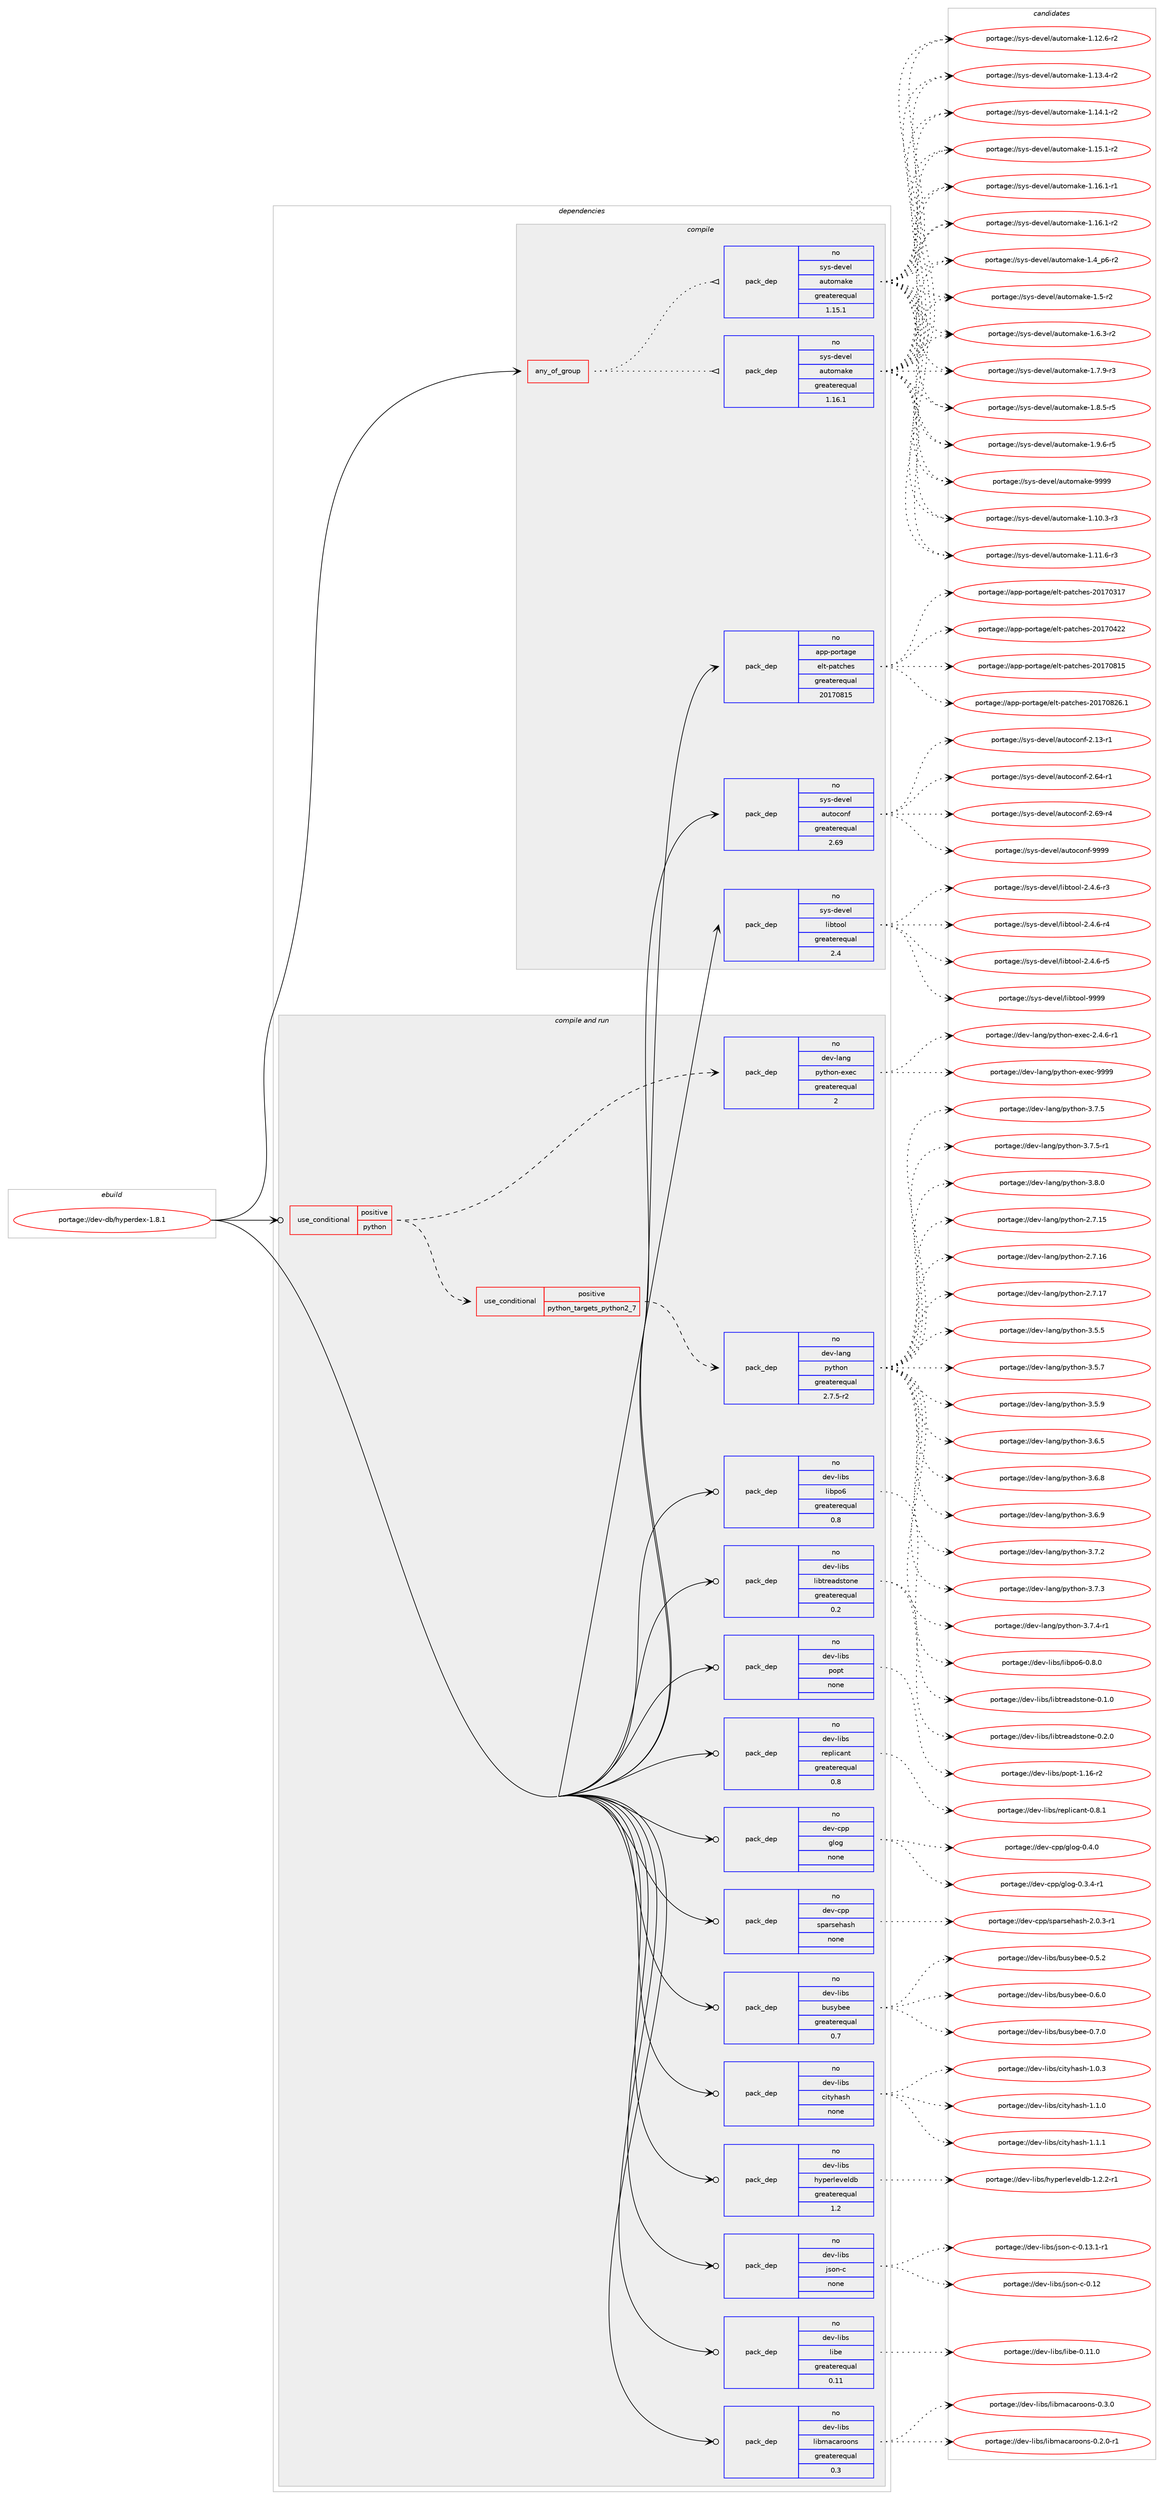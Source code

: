 digraph prolog {

# *************
# Graph options
# *************

newrank=true;
concentrate=true;
compound=true;
graph [rankdir=LR,fontname=Helvetica,fontsize=10,ranksep=1.5];#, ranksep=2.5, nodesep=0.2];
edge  [arrowhead=vee];
node  [fontname=Helvetica,fontsize=10];

# **********
# The ebuild
# **********

subgraph cluster_leftcol {
color=gray;
rank=same;
label=<<i>ebuild</i>>;
id [label="portage://dev-db/hyperdex-1.8.1", color=red, width=4, href="../dev-db/hyperdex-1.8.1.svg"];
}

# ****************
# The dependencies
# ****************

subgraph cluster_midcol {
color=gray;
label=<<i>dependencies</i>>;
subgraph cluster_compile {
fillcolor="#eeeeee";
style=filled;
label=<<i>compile</i>>;
subgraph any1128 {
dependency53678 [label=<<TABLE BORDER="0" CELLBORDER="1" CELLSPACING="0" CELLPADDING="4"><TR><TD CELLPADDING="10">any_of_group</TD></TR></TABLE>>, shape=none, color=red];subgraph pack40475 {
dependency53679 [label=<<TABLE BORDER="0" CELLBORDER="1" CELLSPACING="0" CELLPADDING="4" WIDTH="220"><TR><TD ROWSPAN="6" CELLPADDING="30">pack_dep</TD></TR><TR><TD WIDTH="110">no</TD></TR><TR><TD>sys-devel</TD></TR><TR><TD>automake</TD></TR><TR><TD>greaterequal</TD></TR><TR><TD>1.16.1</TD></TR></TABLE>>, shape=none, color=blue];
}
dependency53678:e -> dependency53679:w [weight=20,style="dotted",arrowhead="oinv"];
subgraph pack40476 {
dependency53680 [label=<<TABLE BORDER="0" CELLBORDER="1" CELLSPACING="0" CELLPADDING="4" WIDTH="220"><TR><TD ROWSPAN="6" CELLPADDING="30">pack_dep</TD></TR><TR><TD WIDTH="110">no</TD></TR><TR><TD>sys-devel</TD></TR><TR><TD>automake</TD></TR><TR><TD>greaterequal</TD></TR><TR><TD>1.15.1</TD></TR></TABLE>>, shape=none, color=blue];
}
dependency53678:e -> dependency53680:w [weight=20,style="dotted",arrowhead="oinv"];
}
id:e -> dependency53678:w [weight=20,style="solid",arrowhead="vee"];
subgraph pack40477 {
dependency53681 [label=<<TABLE BORDER="0" CELLBORDER="1" CELLSPACING="0" CELLPADDING="4" WIDTH="220"><TR><TD ROWSPAN="6" CELLPADDING="30">pack_dep</TD></TR><TR><TD WIDTH="110">no</TD></TR><TR><TD>app-portage</TD></TR><TR><TD>elt-patches</TD></TR><TR><TD>greaterequal</TD></TR><TR><TD>20170815</TD></TR></TABLE>>, shape=none, color=blue];
}
id:e -> dependency53681:w [weight=20,style="solid",arrowhead="vee"];
subgraph pack40478 {
dependency53682 [label=<<TABLE BORDER="0" CELLBORDER="1" CELLSPACING="0" CELLPADDING="4" WIDTH="220"><TR><TD ROWSPAN="6" CELLPADDING="30">pack_dep</TD></TR><TR><TD WIDTH="110">no</TD></TR><TR><TD>sys-devel</TD></TR><TR><TD>autoconf</TD></TR><TR><TD>greaterequal</TD></TR><TR><TD>2.69</TD></TR></TABLE>>, shape=none, color=blue];
}
id:e -> dependency53682:w [weight=20,style="solid",arrowhead="vee"];
subgraph pack40479 {
dependency53683 [label=<<TABLE BORDER="0" CELLBORDER="1" CELLSPACING="0" CELLPADDING="4" WIDTH="220"><TR><TD ROWSPAN="6" CELLPADDING="30">pack_dep</TD></TR><TR><TD WIDTH="110">no</TD></TR><TR><TD>sys-devel</TD></TR><TR><TD>libtool</TD></TR><TR><TD>greaterequal</TD></TR><TR><TD>2.4</TD></TR></TABLE>>, shape=none, color=blue];
}
id:e -> dependency53683:w [weight=20,style="solid",arrowhead="vee"];
}
subgraph cluster_compileandrun {
fillcolor="#eeeeee";
style=filled;
label=<<i>compile and run</i>>;
subgraph cond12047 {
dependency53684 [label=<<TABLE BORDER="0" CELLBORDER="1" CELLSPACING="0" CELLPADDING="4"><TR><TD ROWSPAN="3" CELLPADDING="10">use_conditional</TD></TR><TR><TD>positive</TD></TR><TR><TD>python</TD></TR></TABLE>>, shape=none, color=red];
subgraph cond12048 {
dependency53685 [label=<<TABLE BORDER="0" CELLBORDER="1" CELLSPACING="0" CELLPADDING="4"><TR><TD ROWSPAN="3" CELLPADDING="10">use_conditional</TD></TR><TR><TD>positive</TD></TR><TR><TD>python_targets_python2_7</TD></TR></TABLE>>, shape=none, color=red];
subgraph pack40480 {
dependency53686 [label=<<TABLE BORDER="0" CELLBORDER="1" CELLSPACING="0" CELLPADDING="4" WIDTH="220"><TR><TD ROWSPAN="6" CELLPADDING="30">pack_dep</TD></TR><TR><TD WIDTH="110">no</TD></TR><TR><TD>dev-lang</TD></TR><TR><TD>python</TD></TR><TR><TD>greaterequal</TD></TR><TR><TD>2.7.5-r2</TD></TR></TABLE>>, shape=none, color=blue];
}
dependency53685:e -> dependency53686:w [weight=20,style="dashed",arrowhead="vee"];
}
dependency53684:e -> dependency53685:w [weight=20,style="dashed",arrowhead="vee"];
subgraph pack40481 {
dependency53687 [label=<<TABLE BORDER="0" CELLBORDER="1" CELLSPACING="0" CELLPADDING="4" WIDTH="220"><TR><TD ROWSPAN="6" CELLPADDING="30">pack_dep</TD></TR><TR><TD WIDTH="110">no</TD></TR><TR><TD>dev-lang</TD></TR><TR><TD>python-exec</TD></TR><TR><TD>greaterequal</TD></TR><TR><TD>2</TD></TR></TABLE>>, shape=none, color=blue];
}
dependency53684:e -> dependency53687:w [weight=20,style="dashed",arrowhead="vee"];
}
id:e -> dependency53684:w [weight=20,style="solid",arrowhead="odotvee"];
subgraph pack40482 {
dependency53688 [label=<<TABLE BORDER="0" CELLBORDER="1" CELLSPACING="0" CELLPADDING="4" WIDTH="220"><TR><TD ROWSPAN="6" CELLPADDING="30">pack_dep</TD></TR><TR><TD WIDTH="110">no</TD></TR><TR><TD>dev-cpp</TD></TR><TR><TD>glog</TD></TR><TR><TD>none</TD></TR><TR><TD></TD></TR></TABLE>>, shape=none, color=blue];
}
id:e -> dependency53688:w [weight=20,style="solid",arrowhead="odotvee"];
subgraph pack40483 {
dependency53689 [label=<<TABLE BORDER="0" CELLBORDER="1" CELLSPACING="0" CELLPADDING="4" WIDTH="220"><TR><TD ROWSPAN="6" CELLPADDING="30">pack_dep</TD></TR><TR><TD WIDTH="110">no</TD></TR><TR><TD>dev-cpp</TD></TR><TR><TD>sparsehash</TD></TR><TR><TD>none</TD></TR><TR><TD></TD></TR></TABLE>>, shape=none, color=blue];
}
id:e -> dependency53689:w [weight=20,style="solid",arrowhead="odotvee"];
subgraph pack40484 {
dependency53690 [label=<<TABLE BORDER="0" CELLBORDER="1" CELLSPACING="0" CELLPADDING="4" WIDTH="220"><TR><TD ROWSPAN="6" CELLPADDING="30">pack_dep</TD></TR><TR><TD WIDTH="110">no</TD></TR><TR><TD>dev-libs</TD></TR><TR><TD>busybee</TD></TR><TR><TD>greaterequal</TD></TR><TR><TD>0.7</TD></TR></TABLE>>, shape=none, color=blue];
}
id:e -> dependency53690:w [weight=20,style="solid",arrowhead="odotvee"];
subgraph pack40485 {
dependency53691 [label=<<TABLE BORDER="0" CELLBORDER="1" CELLSPACING="0" CELLPADDING="4" WIDTH="220"><TR><TD ROWSPAN="6" CELLPADDING="30">pack_dep</TD></TR><TR><TD WIDTH="110">no</TD></TR><TR><TD>dev-libs</TD></TR><TR><TD>cityhash</TD></TR><TR><TD>none</TD></TR><TR><TD></TD></TR></TABLE>>, shape=none, color=blue];
}
id:e -> dependency53691:w [weight=20,style="solid",arrowhead="odotvee"];
subgraph pack40486 {
dependency53692 [label=<<TABLE BORDER="0" CELLBORDER="1" CELLSPACING="0" CELLPADDING="4" WIDTH="220"><TR><TD ROWSPAN="6" CELLPADDING="30">pack_dep</TD></TR><TR><TD WIDTH="110">no</TD></TR><TR><TD>dev-libs</TD></TR><TR><TD>hyperleveldb</TD></TR><TR><TD>greaterequal</TD></TR><TR><TD>1.2</TD></TR></TABLE>>, shape=none, color=blue];
}
id:e -> dependency53692:w [weight=20,style="solid",arrowhead="odotvee"];
subgraph pack40487 {
dependency53693 [label=<<TABLE BORDER="0" CELLBORDER="1" CELLSPACING="0" CELLPADDING="4" WIDTH="220"><TR><TD ROWSPAN="6" CELLPADDING="30">pack_dep</TD></TR><TR><TD WIDTH="110">no</TD></TR><TR><TD>dev-libs</TD></TR><TR><TD>json-c</TD></TR><TR><TD>none</TD></TR><TR><TD></TD></TR></TABLE>>, shape=none, color=blue];
}
id:e -> dependency53693:w [weight=20,style="solid",arrowhead="odotvee"];
subgraph pack40488 {
dependency53694 [label=<<TABLE BORDER="0" CELLBORDER="1" CELLSPACING="0" CELLPADDING="4" WIDTH="220"><TR><TD ROWSPAN="6" CELLPADDING="30">pack_dep</TD></TR><TR><TD WIDTH="110">no</TD></TR><TR><TD>dev-libs</TD></TR><TR><TD>libe</TD></TR><TR><TD>greaterequal</TD></TR><TR><TD>0.11</TD></TR></TABLE>>, shape=none, color=blue];
}
id:e -> dependency53694:w [weight=20,style="solid",arrowhead="odotvee"];
subgraph pack40489 {
dependency53695 [label=<<TABLE BORDER="0" CELLBORDER="1" CELLSPACING="0" CELLPADDING="4" WIDTH="220"><TR><TD ROWSPAN="6" CELLPADDING="30">pack_dep</TD></TR><TR><TD WIDTH="110">no</TD></TR><TR><TD>dev-libs</TD></TR><TR><TD>libmacaroons</TD></TR><TR><TD>greaterequal</TD></TR><TR><TD>0.3</TD></TR></TABLE>>, shape=none, color=blue];
}
id:e -> dependency53695:w [weight=20,style="solid",arrowhead="odotvee"];
subgraph pack40490 {
dependency53696 [label=<<TABLE BORDER="0" CELLBORDER="1" CELLSPACING="0" CELLPADDING="4" WIDTH="220"><TR><TD ROWSPAN="6" CELLPADDING="30">pack_dep</TD></TR><TR><TD WIDTH="110">no</TD></TR><TR><TD>dev-libs</TD></TR><TR><TD>libpo6</TD></TR><TR><TD>greaterequal</TD></TR><TR><TD>0.8</TD></TR></TABLE>>, shape=none, color=blue];
}
id:e -> dependency53696:w [weight=20,style="solid",arrowhead="odotvee"];
subgraph pack40491 {
dependency53697 [label=<<TABLE BORDER="0" CELLBORDER="1" CELLSPACING="0" CELLPADDING="4" WIDTH="220"><TR><TD ROWSPAN="6" CELLPADDING="30">pack_dep</TD></TR><TR><TD WIDTH="110">no</TD></TR><TR><TD>dev-libs</TD></TR><TR><TD>libtreadstone</TD></TR><TR><TD>greaterequal</TD></TR><TR><TD>0.2</TD></TR></TABLE>>, shape=none, color=blue];
}
id:e -> dependency53697:w [weight=20,style="solid",arrowhead="odotvee"];
subgraph pack40492 {
dependency53698 [label=<<TABLE BORDER="0" CELLBORDER="1" CELLSPACING="0" CELLPADDING="4" WIDTH="220"><TR><TD ROWSPAN="6" CELLPADDING="30">pack_dep</TD></TR><TR><TD WIDTH="110">no</TD></TR><TR><TD>dev-libs</TD></TR><TR><TD>popt</TD></TR><TR><TD>none</TD></TR><TR><TD></TD></TR></TABLE>>, shape=none, color=blue];
}
id:e -> dependency53698:w [weight=20,style="solid",arrowhead="odotvee"];
subgraph pack40493 {
dependency53699 [label=<<TABLE BORDER="0" CELLBORDER="1" CELLSPACING="0" CELLPADDING="4" WIDTH="220"><TR><TD ROWSPAN="6" CELLPADDING="30">pack_dep</TD></TR><TR><TD WIDTH="110">no</TD></TR><TR><TD>dev-libs</TD></TR><TR><TD>replicant</TD></TR><TR><TD>greaterequal</TD></TR><TR><TD>0.8</TD></TR></TABLE>>, shape=none, color=blue];
}
id:e -> dependency53699:w [weight=20,style="solid",arrowhead="odotvee"];
}
subgraph cluster_run {
fillcolor="#eeeeee";
style=filled;
label=<<i>run</i>>;
}
}

# **************
# The candidates
# **************

subgraph cluster_choices {
rank=same;
color=gray;
label=<<i>candidates</i>>;

subgraph choice40475 {
color=black;
nodesep=1;
choiceportage11512111545100101118101108479711711611110997107101454946494846514511451 [label="portage://sys-devel/automake-1.10.3-r3", color=red, width=4,href="../sys-devel/automake-1.10.3-r3.svg"];
choiceportage11512111545100101118101108479711711611110997107101454946494946544511451 [label="portage://sys-devel/automake-1.11.6-r3", color=red, width=4,href="../sys-devel/automake-1.11.6-r3.svg"];
choiceportage11512111545100101118101108479711711611110997107101454946495046544511450 [label="portage://sys-devel/automake-1.12.6-r2", color=red, width=4,href="../sys-devel/automake-1.12.6-r2.svg"];
choiceportage11512111545100101118101108479711711611110997107101454946495146524511450 [label="portage://sys-devel/automake-1.13.4-r2", color=red, width=4,href="../sys-devel/automake-1.13.4-r2.svg"];
choiceportage11512111545100101118101108479711711611110997107101454946495246494511450 [label="portage://sys-devel/automake-1.14.1-r2", color=red, width=4,href="../sys-devel/automake-1.14.1-r2.svg"];
choiceportage11512111545100101118101108479711711611110997107101454946495346494511450 [label="portage://sys-devel/automake-1.15.1-r2", color=red, width=4,href="../sys-devel/automake-1.15.1-r2.svg"];
choiceportage11512111545100101118101108479711711611110997107101454946495446494511449 [label="portage://sys-devel/automake-1.16.1-r1", color=red, width=4,href="../sys-devel/automake-1.16.1-r1.svg"];
choiceportage11512111545100101118101108479711711611110997107101454946495446494511450 [label="portage://sys-devel/automake-1.16.1-r2", color=red, width=4,href="../sys-devel/automake-1.16.1-r2.svg"];
choiceportage115121115451001011181011084797117116111109971071014549465295112544511450 [label="portage://sys-devel/automake-1.4_p6-r2", color=red, width=4,href="../sys-devel/automake-1.4_p6-r2.svg"];
choiceportage11512111545100101118101108479711711611110997107101454946534511450 [label="portage://sys-devel/automake-1.5-r2", color=red, width=4,href="../sys-devel/automake-1.5-r2.svg"];
choiceportage115121115451001011181011084797117116111109971071014549465446514511450 [label="portage://sys-devel/automake-1.6.3-r2", color=red, width=4,href="../sys-devel/automake-1.6.3-r2.svg"];
choiceportage115121115451001011181011084797117116111109971071014549465546574511451 [label="portage://sys-devel/automake-1.7.9-r3", color=red, width=4,href="../sys-devel/automake-1.7.9-r3.svg"];
choiceportage115121115451001011181011084797117116111109971071014549465646534511453 [label="portage://sys-devel/automake-1.8.5-r5", color=red, width=4,href="../sys-devel/automake-1.8.5-r5.svg"];
choiceportage115121115451001011181011084797117116111109971071014549465746544511453 [label="portage://sys-devel/automake-1.9.6-r5", color=red, width=4,href="../sys-devel/automake-1.9.6-r5.svg"];
choiceportage115121115451001011181011084797117116111109971071014557575757 [label="portage://sys-devel/automake-9999", color=red, width=4,href="../sys-devel/automake-9999.svg"];
dependency53679:e -> choiceportage11512111545100101118101108479711711611110997107101454946494846514511451:w [style=dotted,weight="100"];
dependency53679:e -> choiceportage11512111545100101118101108479711711611110997107101454946494946544511451:w [style=dotted,weight="100"];
dependency53679:e -> choiceportage11512111545100101118101108479711711611110997107101454946495046544511450:w [style=dotted,weight="100"];
dependency53679:e -> choiceportage11512111545100101118101108479711711611110997107101454946495146524511450:w [style=dotted,weight="100"];
dependency53679:e -> choiceportage11512111545100101118101108479711711611110997107101454946495246494511450:w [style=dotted,weight="100"];
dependency53679:e -> choiceportage11512111545100101118101108479711711611110997107101454946495346494511450:w [style=dotted,weight="100"];
dependency53679:e -> choiceportage11512111545100101118101108479711711611110997107101454946495446494511449:w [style=dotted,weight="100"];
dependency53679:e -> choiceportage11512111545100101118101108479711711611110997107101454946495446494511450:w [style=dotted,weight="100"];
dependency53679:e -> choiceportage115121115451001011181011084797117116111109971071014549465295112544511450:w [style=dotted,weight="100"];
dependency53679:e -> choiceportage11512111545100101118101108479711711611110997107101454946534511450:w [style=dotted,weight="100"];
dependency53679:e -> choiceportage115121115451001011181011084797117116111109971071014549465446514511450:w [style=dotted,weight="100"];
dependency53679:e -> choiceportage115121115451001011181011084797117116111109971071014549465546574511451:w [style=dotted,weight="100"];
dependency53679:e -> choiceportage115121115451001011181011084797117116111109971071014549465646534511453:w [style=dotted,weight="100"];
dependency53679:e -> choiceportage115121115451001011181011084797117116111109971071014549465746544511453:w [style=dotted,weight="100"];
dependency53679:e -> choiceportage115121115451001011181011084797117116111109971071014557575757:w [style=dotted,weight="100"];
}
subgraph choice40476 {
color=black;
nodesep=1;
choiceportage11512111545100101118101108479711711611110997107101454946494846514511451 [label="portage://sys-devel/automake-1.10.3-r3", color=red, width=4,href="../sys-devel/automake-1.10.3-r3.svg"];
choiceportage11512111545100101118101108479711711611110997107101454946494946544511451 [label="portage://sys-devel/automake-1.11.6-r3", color=red, width=4,href="../sys-devel/automake-1.11.6-r3.svg"];
choiceportage11512111545100101118101108479711711611110997107101454946495046544511450 [label="portage://sys-devel/automake-1.12.6-r2", color=red, width=4,href="../sys-devel/automake-1.12.6-r2.svg"];
choiceportage11512111545100101118101108479711711611110997107101454946495146524511450 [label="portage://sys-devel/automake-1.13.4-r2", color=red, width=4,href="../sys-devel/automake-1.13.4-r2.svg"];
choiceportage11512111545100101118101108479711711611110997107101454946495246494511450 [label="portage://sys-devel/automake-1.14.1-r2", color=red, width=4,href="../sys-devel/automake-1.14.1-r2.svg"];
choiceportage11512111545100101118101108479711711611110997107101454946495346494511450 [label="portage://sys-devel/automake-1.15.1-r2", color=red, width=4,href="../sys-devel/automake-1.15.1-r2.svg"];
choiceportage11512111545100101118101108479711711611110997107101454946495446494511449 [label="portage://sys-devel/automake-1.16.1-r1", color=red, width=4,href="../sys-devel/automake-1.16.1-r1.svg"];
choiceportage11512111545100101118101108479711711611110997107101454946495446494511450 [label="portage://sys-devel/automake-1.16.1-r2", color=red, width=4,href="../sys-devel/automake-1.16.1-r2.svg"];
choiceportage115121115451001011181011084797117116111109971071014549465295112544511450 [label="portage://sys-devel/automake-1.4_p6-r2", color=red, width=4,href="../sys-devel/automake-1.4_p6-r2.svg"];
choiceportage11512111545100101118101108479711711611110997107101454946534511450 [label="portage://sys-devel/automake-1.5-r2", color=red, width=4,href="../sys-devel/automake-1.5-r2.svg"];
choiceportage115121115451001011181011084797117116111109971071014549465446514511450 [label="portage://sys-devel/automake-1.6.3-r2", color=red, width=4,href="../sys-devel/automake-1.6.3-r2.svg"];
choiceportage115121115451001011181011084797117116111109971071014549465546574511451 [label="portage://sys-devel/automake-1.7.9-r3", color=red, width=4,href="../sys-devel/automake-1.7.9-r3.svg"];
choiceportage115121115451001011181011084797117116111109971071014549465646534511453 [label="portage://sys-devel/automake-1.8.5-r5", color=red, width=4,href="../sys-devel/automake-1.8.5-r5.svg"];
choiceportage115121115451001011181011084797117116111109971071014549465746544511453 [label="portage://sys-devel/automake-1.9.6-r5", color=red, width=4,href="../sys-devel/automake-1.9.6-r5.svg"];
choiceportage115121115451001011181011084797117116111109971071014557575757 [label="portage://sys-devel/automake-9999", color=red, width=4,href="../sys-devel/automake-9999.svg"];
dependency53680:e -> choiceportage11512111545100101118101108479711711611110997107101454946494846514511451:w [style=dotted,weight="100"];
dependency53680:e -> choiceportage11512111545100101118101108479711711611110997107101454946494946544511451:w [style=dotted,weight="100"];
dependency53680:e -> choiceportage11512111545100101118101108479711711611110997107101454946495046544511450:w [style=dotted,weight="100"];
dependency53680:e -> choiceportage11512111545100101118101108479711711611110997107101454946495146524511450:w [style=dotted,weight="100"];
dependency53680:e -> choiceportage11512111545100101118101108479711711611110997107101454946495246494511450:w [style=dotted,weight="100"];
dependency53680:e -> choiceportage11512111545100101118101108479711711611110997107101454946495346494511450:w [style=dotted,weight="100"];
dependency53680:e -> choiceportage11512111545100101118101108479711711611110997107101454946495446494511449:w [style=dotted,weight="100"];
dependency53680:e -> choiceportage11512111545100101118101108479711711611110997107101454946495446494511450:w [style=dotted,weight="100"];
dependency53680:e -> choiceportage115121115451001011181011084797117116111109971071014549465295112544511450:w [style=dotted,weight="100"];
dependency53680:e -> choiceportage11512111545100101118101108479711711611110997107101454946534511450:w [style=dotted,weight="100"];
dependency53680:e -> choiceportage115121115451001011181011084797117116111109971071014549465446514511450:w [style=dotted,weight="100"];
dependency53680:e -> choiceportage115121115451001011181011084797117116111109971071014549465546574511451:w [style=dotted,weight="100"];
dependency53680:e -> choiceportage115121115451001011181011084797117116111109971071014549465646534511453:w [style=dotted,weight="100"];
dependency53680:e -> choiceportage115121115451001011181011084797117116111109971071014549465746544511453:w [style=dotted,weight="100"];
dependency53680:e -> choiceportage115121115451001011181011084797117116111109971071014557575757:w [style=dotted,weight="100"];
}
subgraph choice40477 {
color=black;
nodesep=1;
choiceportage97112112451121111141169710310147101108116451129711699104101115455048495548514955 [label="portage://app-portage/elt-patches-20170317", color=red, width=4,href="../app-portage/elt-patches-20170317.svg"];
choiceportage97112112451121111141169710310147101108116451129711699104101115455048495548525050 [label="portage://app-portage/elt-patches-20170422", color=red, width=4,href="../app-portage/elt-patches-20170422.svg"];
choiceportage97112112451121111141169710310147101108116451129711699104101115455048495548564953 [label="portage://app-portage/elt-patches-20170815", color=red, width=4,href="../app-portage/elt-patches-20170815.svg"];
choiceportage971121124511211111411697103101471011081164511297116991041011154550484955485650544649 [label="portage://app-portage/elt-patches-20170826.1", color=red, width=4,href="../app-portage/elt-patches-20170826.1.svg"];
dependency53681:e -> choiceportage97112112451121111141169710310147101108116451129711699104101115455048495548514955:w [style=dotted,weight="100"];
dependency53681:e -> choiceportage97112112451121111141169710310147101108116451129711699104101115455048495548525050:w [style=dotted,weight="100"];
dependency53681:e -> choiceportage97112112451121111141169710310147101108116451129711699104101115455048495548564953:w [style=dotted,weight="100"];
dependency53681:e -> choiceportage971121124511211111411697103101471011081164511297116991041011154550484955485650544649:w [style=dotted,weight="100"];
}
subgraph choice40478 {
color=black;
nodesep=1;
choiceportage1151211154510010111810110847971171161119911111010245504649514511449 [label="portage://sys-devel/autoconf-2.13-r1", color=red, width=4,href="../sys-devel/autoconf-2.13-r1.svg"];
choiceportage1151211154510010111810110847971171161119911111010245504654524511449 [label="portage://sys-devel/autoconf-2.64-r1", color=red, width=4,href="../sys-devel/autoconf-2.64-r1.svg"];
choiceportage1151211154510010111810110847971171161119911111010245504654574511452 [label="portage://sys-devel/autoconf-2.69-r4", color=red, width=4,href="../sys-devel/autoconf-2.69-r4.svg"];
choiceportage115121115451001011181011084797117116111991111101024557575757 [label="portage://sys-devel/autoconf-9999", color=red, width=4,href="../sys-devel/autoconf-9999.svg"];
dependency53682:e -> choiceportage1151211154510010111810110847971171161119911111010245504649514511449:w [style=dotted,weight="100"];
dependency53682:e -> choiceportage1151211154510010111810110847971171161119911111010245504654524511449:w [style=dotted,weight="100"];
dependency53682:e -> choiceportage1151211154510010111810110847971171161119911111010245504654574511452:w [style=dotted,weight="100"];
dependency53682:e -> choiceportage115121115451001011181011084797117116111991111101024557575757:w [style=dotted,weight="100"];
}
subgraph choice40479 {
color=black;
nodesep=1;
choiceportage1151211154510010111810110847108105981161111111084550465246544511451 [label="portage://sys-devel/libtool-2.4.6-r3", color=red, width=4,href="../sys-devel/libtool-2.4.6-r3.svg"];
choiceportage1151211154510010111810110847108105981161111111084550465246544511452 [label="portage://sys-devel/libtool-2.4.6-r4", color=red, width=4,href="../sys-devel/libtool-2.4.6-r4.svg"];
choiceportage1151211154510010111810110847108105981161111111084550465246544511453 [label="portage://sys-devel/libtool-2.4.6-r5", color=red, width=4,href="../sys-devel/libtool-2.4.6-r5.svg"];
choiceportage1151211154510010111810110847108105981161111111084557575757 [label="portage://sys-devel/libtool-9999", color=red, width=4,href="../sys-devel/libtool-9999.svg"];
dependency53683:e -> choiceportage1151211154510010111810110847108105981161111111084550465246544511451:w [style=dotted,weight="100"];
dependency53683:e -> choiceportage1151211154510010111810110847108105981161111111084550465246544511452:w [style=dotted,weight="100"];
dependency53683:e -> choiceportage1151211154510010111810110847108105981161111111084550465246544511453:w [style=dotted,weight="100"];
dependency53683:e -> choiceportage1151211154510010111810110847108105981161111111084557575757:w [style=dotted,weight="100"];
}
subgraph choice40480 {
color=black;
nodesep=1;
choiceportage10010111845108971101034711212111610411111045504655464953 [label="portage://dev-lang/python-2.7.15", color=red, width=4,href="../dev-lang/python-2.7.15.svg"];
choiceportage10010111845108971101034711212111610411111045504655464954 [label="portage://dev-lang/python-2.7.16", color=red, width=4,href="../dev-lang/python-2.7.16.svg"];
choiceportage10010111845108971101034711212111610411111045504655464955 [label="portage://dev-lang/python-2.7.17", color=red, width=4,href="../dev-lang/python-2.7.17.svg"];
choiceportage100101118451089711010347112121116104111110455146534653 [label="portage://dev-lang/python-3.5.5", color=red, width=4,href="../dev-lang/python-3.5.5.svg"];
choiceportage100101118451089711010347112121116104111110455146534655 [label="portage://dev-lang/python-3.5.7", color=red, width=4,href="../dev-lang/python-3.5.7.svg"];
choiceportage100101118451089711010347112121116104111110455146534657 [label="portage://dev-lang/python-3.5.9", color=red, width=4,href="../dev-lang/python-3.5.9.svg"];
choiceportage100101118451089711010347112121116104111110455146544653 [label="portage://dev-lang/python-3.6.5", color=red, width=4,href="../dev-lang/python-3.6.5.svg"];
choiceportage100101118451089711010347112121116104111110455146544656 [label="portage://dev-lang/python-3.6.8", color=red, width=4,href="../dev-lang/python-3.6.8.svg"];
choiceportage100101118451089711010347112121116104111110455146544657 [label="portage://dev-lang/python-3.6.9", color=red, width=4,href="../dev-lang/python-3.6.9.svg"];
choiceportage100101118451089711010347112121116104111110455146554650 [label="portage://dev-lang/python-3.7.2", color=red, width=4,href="../dev-lang/python-3.7.2.svg"];
choiceportage100101118451089711010347112121116104111110455146554651 [label="portage://dev-lang/python-3.7.3", color=red, width=4,href="../dev-lang/python-3.7.3.svg"];
choiceportage1001011184510897110103471121211161041111104551465546524511449 [label="portage://dev-lang/python-3.7.4-r1", color=red, width=4,href="../dev-lang/python-3.7.4-r1.svg"];
choiceportage100101118451089711010347112121116104111110455146554653 [label="portage://dev-lang/python-3.7.5", color=red, width=4,href="../dev-lang/python-3.7.5.svg"];
choiceportage1001011184510897110103471121211161041111104551465546534511449 [label="portage://dev-lang/python-3.7.5-r1", color=red, width=4,href="../dev-lang/python-3.7.5-r1.svg"];
choiceportage100101118451089711010347112121116104111110455146564648 [label="portage://dev-lang/python-3.8.0", color=red, width=4,href="../dev-lang/python-3.8.0.svg"];
dependency53686:e -> choiceportage10010111845108971101034711212111610411111045504655464953:w [style=dotted,weight="100"];
dependency53686:e -> choiceportage10010111845108971101034711212111610411111045504655464954:w [style=dotted,weight="100"];
dependency53686:e -> choiceportage10010111845108971101034711212111610411111045504655464955:w [style=dotted,weight="100"];
dependency53686:e -> choiceportage100101118451089711010347112121116104111110455146534653:w [style=dotted,weight="100"];
dependency53686:e -> choiceportage100101118451089711010347112121116104111110455146534655:w [style=dotted,weight="100"];
dependency53686:e -> choiceportage100101118451089711010347112121116104111110455146534657:w [style=dotted,weight="100"];
dependency53686:e -> choiceportage100101118451089711010347112121116104111110455146544653:w [style=dotted,weight="100"];
dependency53686:e -> choiceportage100101118451089711010347112121116104111110455146544656:w [style=dotted,weight="100"];
dependency53686:e -> choiceportage100101118451089711010347112121116104111110455146544657:w [style=dotted,weight="100"];
dependency53686:e -> choiceportage100101118451089711010347112121116104111110455146554650:w [style=dotted,weight="100"];
dependency53686:e -> choiceportage100101118451089711010347112121116104111110455146554651:w [style=dotted,weight="100"];
dependency53686:e -> choiceportage1001011184510897110103471121211161041111104551465546524511449:w [style=dotted,weight="100"];
dependency53686:e -> choiceportage100101118451089711010347112121116104111110455146554653:w [style=dotted,weight="100"];
dependency53686:e -> choiceportage1001011184510897110103471121211161041111104551465546534511449:w [style=dotted,weight="100"];
dependency53686:e -> choiceportage100101118451089711010347112121116104111110455146564648:w [style=dotted,weight="100"];
}
subgraph choice40481 {
color=black;
nodesep=1;
choiceportage10010111845108971101034711212111610411111045101120101994550465246544511449 [label="portage://dev-lang/python-exec-2.4.6-r1", color=red, width=4,href="../dev-lang/python-exec-2.4.6-r1.svg"];
choiceportage10010111845108971101034711212111610411111045101120101994557575757 [label="portage://dev-lang/python-exec-9999", color=red, width=4,href="../dev-lang/python-exec-9999.svg"];
dependency53687:e -> choiceportage10010111845108971101034711212111610411111045101120101994550465246544511449:w [style=dotted,weight="100"];
dependency53687:e -> choiceportage10010111845108971101034711212111610411111045101120101994557575757:w [style=dotted,weight="100"];
}
subgraph choice40482 {
color=black;
nodesep=1;
choiceportage1001011184599112112471031081111034548465146524511449 [label="portage://dev-cpp/glog-0.3.4-r1", color=red, width=4,href="../dev-cpp/glog-0.3.4-r1.svg"];
choiceportage100101118459911211247103108111103454846524648 [label="portage://dev-cpp/glog-0.4.0", color=red, width=4,href="../dev-cpp/glog-0.4.0.svg"];
dependency53688:e -> choiceportage1001011184599112112471031081111034548465146524511449:w [style=dotted,weight="100"];
dependency53688:e -> choiceportage100101118459911211247103108111103454846524648:w [style=dotted,weight="100"];
}
subgraph choice40483 {
color=black;
nodesep=1;
choiceportage10010111845991121124711511297114115101104971151044550464846514511449 [label="portage://dev-cpp/sparsehash-2.0.3-r1", color=red, width=4,href="../dev-cpp/sparsehash-2.0.3-r1.svg"];
dependency53689:e -> choiceportage10010111845991121124711511297114115101104971151044550464846514511449:w [style=dotted,weight="100"];
}
subgraph choice40484 {
color=black;
nodesep=1;
choiceportage1001011184510810598115479811711512198101101454846534650 [label="portage://dev-libs/busybee-0.5.2", color=red, width=4,href="../dev-libs/busybee-0.5.2.svg"];
choiceportage1001011184510810598115479811711512198101101454846544648 [label="portage://dev-libs/busybee-0.6.0", color=red, width=4,href="../dev-libs/busybee-0.6.0.svg"];
choiceportage1001011184510810598115479811711512198101101454846554648 [label="portage://dev-libs/busybee-0.7.0", color=red, width=4,href="../dev-libs/busybee-0.7.0.svg"];
dependency53690:e -> choiceportage1001011184510810598115479811711512198101101454846534650:w [style=dotted,weight="100"];
dependency53690:e -> choiceportage1001011184510810598115479811711512198101101454846544648:w [style=dotted,weight="100"];
dependency53690:e -> choiceportage1001011184510810598115479811711512198101101454846554648:w [style=dotted,weight="100"];
}
subgraph choice40485 {
color=black;
nodesep=1;
choiceportage1001011184510810598115479910511612110497115104454946484651 [label="portage://dev-libs/cityhash-1.0.3", color=red, width=4,href="../dev-libs/cityhash-1.0.3.svg"];
choiceportage1001011184510810598115479910511612110497115104454946494648 [label="portage://dev-libs/cityhash-1.1.0", color=red, width=4,href="../dev-libs/cityhash-1.1.0.svg"];
choiceportage1001011184510810598115479910511612110497115104454946494649 [label="portage://dev-libs/cityhash-1.1.1", color=red, width=4,href="../dev-libs/cityhash-1.1.1.svg"];
dependency53691:e -> choiceportage1001011184510810598115479910511612110497115104454946484651:w [style=dotted,weight="100"];
dependency53691:e -> choiceportage1001011184510810598115479910511612110497115104454946494648:w [style=dotted,weight="100"];
dependency53691:e -> choiceportage1001011184510810598115479910511612110497115104454946494649:w [style=dotted,weight="100"];
}
subgraph choice40486 {
color=black;
nodesep=1;
choiceportage100101118451081059811547104121112101114108101118101108100984549465046504511449 [label="portage://dev-libs/hyperleveldb-1.2.2-r1", color=red, width=4,href="../dev-libs/hyperleveldb-1.2.2-r1.svg"];
dependency53692:e -> choiceportage100101118451081059811547104121112101114108101118101108100984549465046504511449:w [style=dotted,weight="100"];
}
subgraph choice40487 {
color=black;
nodesep=1;
choiceportage10010111845108105981154710611511111045994548464950 [label="portage://dev-libs/json-c-0.12", color=red, width=4,href="../dev-libs/json-c-0.12.svg"];
choiceportage1001011184510810598115471061151111104599454846495146494511449 [label="portage://dev-libs/json-c-0.13.1-r1", color=red, width=4,href="../dev-libs/json-c-0.13.1-r1.svg"];
dependency53693:e -> choiceportage10010111845108105981154710611511111045994548464950:w [style=dotted,weight="100"];
dependency53693:e -> choiceportage1001011184510810598115471061151111104599454846495146494511449:w [style=dotted,weight="100"];
}
subgraph choice40488 {
color=black;
nodesep=1;
choiceportage1001011184510810598115471081059810145484649494648 [label="portage://dev-libs/libe-0.11.0", color=red, width=4,href="../dev-libs/libe-0.11.0.svg"];
dependency53694:e -> choiceportage1001011184510810598115471081059810145484649494648:w [style=dotted,weight="100"];
}
subgraph choice40489 {
color=black;
nodesep=1;
choiceportage100101118451081059811547108105981099799971141111111101154548465046484511449 [label="portage://dev-libs/libmacaroons-0.2.0-r1", color=red, width=4,href="../dev-libs/libmacaroons-0.2.0-r1.svg"];
choiceportage10010111845108105981154710810598109979997114111111110115454846514648 [label="portage://dev-libs/libmacaroons-0.3.0", color=red, width=4,href="../dev-libs/libmacaroons-0.3.0.svg"];
dependency53695:e -> choiceportage100101118451081059811547108105981099799971141111111101154548465046484511449:w [style=dotted,weight="100"];
dependency53695:e -> choiceportage10010111845108105981154710810598109979997114111111110115454846514648:w [style=dotted,weight="100"];
}
subgraph choice40490 {
color=black;
nodesep=1;
choiceportage1001011184510810598115471081059811211154454846564648 [label="portage://dev-libs/libpo6-0.8.0", color=red, width=4,href="../dev-libs/libpo6-0.8.0.svg"];
dependency53696:e -> choiceportage1001011184510810598115471081059811211154454846564648:w [style=dotted,weight="100"];
}
subgraph choice40491 {
color=black;
nodesep=1;
choiceportage1001011184510810598115471081059811611410197100115116111110101454846494648 [label="portage://dev-libs/libtreadstone-0.1.0", color=red, width=4,href="../dev-libs/libtreadstone-0.1.0.svg"];
choiceportage1001011184510810598115471081059811611410197100115116111110101454846504648 [label="portage://dev-libs/libtreadstone-0.2.0", color=red, width=4,href="../dev-libs/libtreadstone-0.2.0.svg"];
dependency53697:e -> choiceportage1001011184510810598115471081059811611410197100115116111110101454846494648:w [style=dotted,weight="100"];
dependency53697:e -> choiceportage1001011184510810598115471081059811611410197100115116111110101454846504648:w [style=dotted,weight="100"];
}
subgraph choice40492 {
color=black;
nodesep=1;
choiceportage10010111845108105981154711211111211645494649544511450 [label="portage://dev-libs/popt-1.16-r2", color=red, width=4,href="../dev-libs/popt-1.16-r2.svg"];
dependency53698:e -> choiceportage10010111845108105981154711211111211645494649544511450:w [style=dotted,weight="100"];
}
subgraph choice40493 {
color=black;
nodesep=1;
choiceportage1001011184510810598115471141011121081059997110116454846564649 [label="portage://dev-libs/replicant-0.8.1", color=red, width=4,href="../dev-libs/replicant-0.8.1.svg"];
dependency53699:e -> choiceportage1001011184510810598115471141011121081059997110116454846564649:w [style=dotted,weight="100"];
}
}

}
